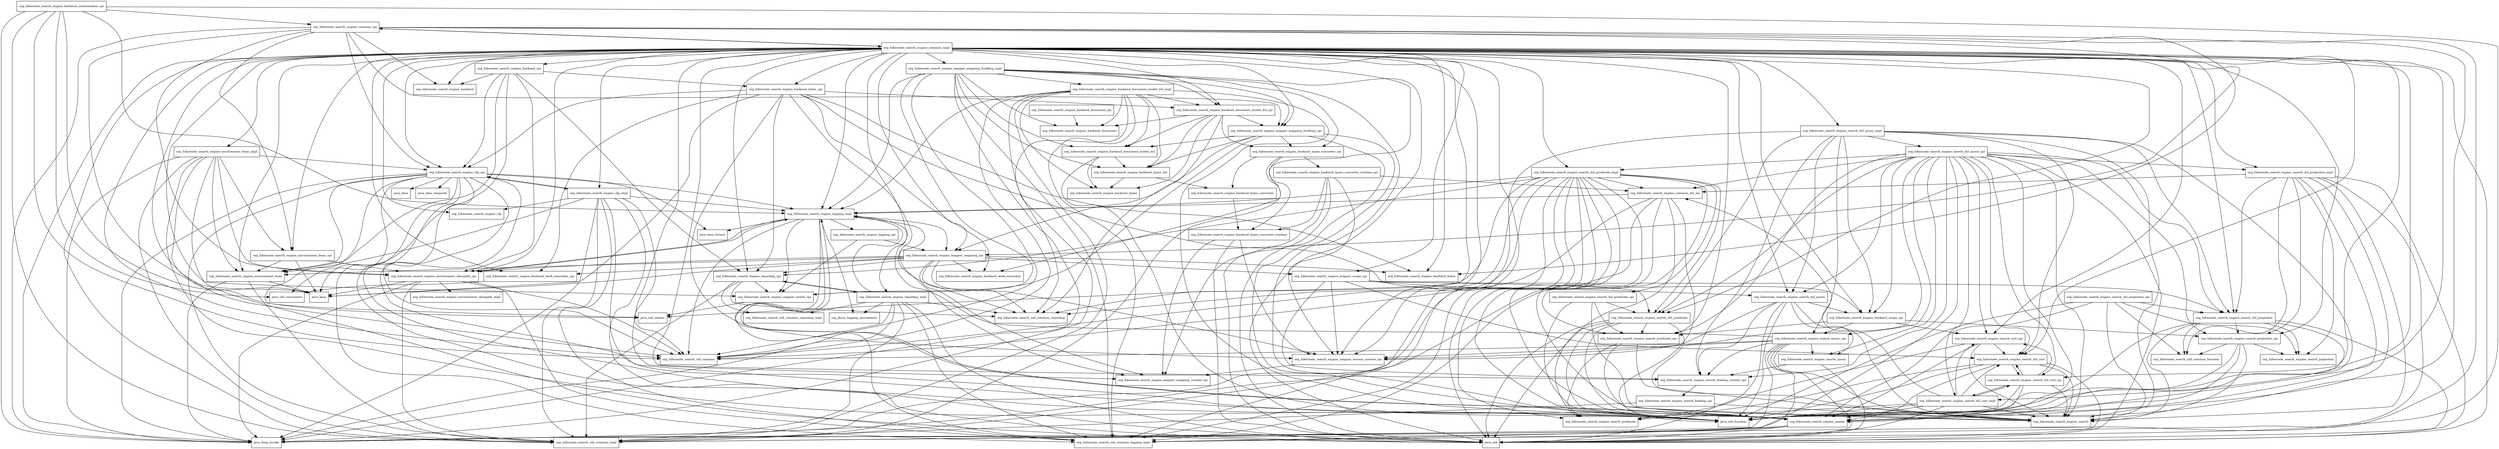 digraph hibernate_search_engine_6_0_0_Alpha8_package_dependencies {
  node [shape = box, fontsize=10.0];
  org_hibernate_search_engine_backend_document_model_dsl -> java_util_function;
  org_hibernate_search_engine_backend_document_model_dsl -> org_hibernate_search_engine_backend_types;
  org_hibernate_search_engine_backend_document_model_dsl -> org_hibernate_search_engine_backend_types_dsl;
  org_hibernate_search_engine_backend_document_model_dsl_impl -> java_lang_invoke;
  org_hibernate_search_engine_backend_document_model_dsl_impl -> java_util_function;
  org_hibernate_search_engine_backend_document_model_dsl_impl -> org_hibernate_search_engine_backend_document;
  org_hibernate_search_engine_backend_document_model_dsl_impl -> org_hibernate_search_engine_backend_document_model_dsl;
  org_hibernate_search_engine_backend_document_model_dsl_impl -> org_hibernate_search_engine_backend_document_model_dsl_spi;
  org_hibernate_search_engine_backend_document_model_dsl_impl -> org_hibernate_search_engine_backend_types;
  org_hibernate_search_engine_backend_document_model_dsl_impl -> org_hibernate_search_engine_backend_types_dsl;
  org_hibernate_search_engine_backend_document_model_dsl_impl -> org_hibernate_search_engine_logging_impl;
  org_hibernate_search_engine_backend_document_model_dsl_impl -> org_hibernate_search_util_common;
  org_hibernate_search_engine_backend_document_model_dsl_impl -> org_hibernate_search_util_common_impl;
  org_hibernate_search_engine_backend_document_model_dsl_impl -> org_hibernate_search_util_common_logging_impl;
  org_hibernate_search_engine_backend_document_model_dsl_impl -> org_hibernate_search_util_common_reporting;
  org_hibernate_search_engine_backend_document_model_dsl_spi -> org_hibernate_search_engine_backend_document;
  org_hibernate_search_engine_backend_document_model_dsl_spi -> org_hibernate_search_engine_backend_document_model_dsl;
  org_hibernate_search_engine_backend_document_model_dsl_spi -> org_hibernate_search_engine_backend_types;
  org_hibernate_search_engine_backend_document_model_dsl_spi -> org_hibernate_search_engine_backend_types_converter_spi;
  org_hibernate_search_engine_backend_document_model_dsl_spi -> org_hibernate_search_engine_backend_types_dsl;
  org_hibernate_search_engine_backend_document_model_dsl_spi -> org_hibernate_search_engine_mapper_mapping_building_spi;
  org_hibernate_search_engine_backend_document_model_dsl_spi -> org_hibernate_search_util_common_reporting;
  org_hibernate_search_engine_backend_document_spi -> org_hibernate_search_engine_backend_document;
  org_hibernate_search_engine_backend_index_spi -> java_lang;
  org_hibernate_search_engine_backend_index_spi -> org_hibernate_search_engine_backend_document_model_dsl_spi;
  org_hibernate_search_engine_backend_index_spi -> org_hibernate_search_engine_backend_index;
  org_hibernate_search_engine_backend_index_spi -> org_hibernate_search_engine_backend_scope_spi;
  org_hibernate_search_engine_backend_index_spi -> org_hibernate_search_engine_backend_work_execution;
  org_hibernate_search_engine_backend_index_spi -> org_hibernate_search_engine_backend_work_execution_spi;
  org_hibernate_search_engine_backend_index_spi -> org_hibernate_search_engine_cfg_spi;
  org_hibernate_search_engine_backend_index_spi -> org_hibernate_search_engine_mapper_mapping_context_spi;
  org_hibernate_search_engine_backend_index_spi -> org_hibernate_search_engine_mapper_session_context_spi;
  org_hibernate_search_engine_backend_index_spi -> org_hibernate_search_engine_reporting_spi;
  org_hibernate_search_engine_backend_orchestration_spi -> java_lang;
  org_hibernate_search_engine_backend_orchestration_spi -> java_lang_invoke;
  org_hibernate_search_engine_backend_orchestration_spi -> java_util_concurrent;
  org_hibernate_search_engine_backend_orchestration_spi -> org_hibernate_search_engine_common_spi;
  org_hibernate_search_engine_backend_orchestration_spi -> org_hibernate_search_engine_logging_impl;
  org_hibernate_search_engine_backend_orchestration_spi -> org_hibernate_search_util_common;
  org_hibernate_search_engine_backend_orchestration_spi -> org_hibernate_search_util_common_impl;
  org_hibernate_search_engine_backend_orchestration_spi -> org_hibernate_search_util_common_logging_impl;
  org_hibernate_search_engine_backend_scope_spi -> org_hibernate_search_engine_search_predicate_spi;
  org_hibernate_search_engine_backend_scope_spi -> org_hibernate_search_engine_search_projection_spi;
  org_hibernate_search_engine_backend_scope_spi -> org_hibernate_search_engine_search_query_spi;
  org_hibernate_search_engine_backend_scope_spi -> org_hibernate_search_engine_search_sort_spi;
  org_hibernate_search_engine_backend_spi -> java_lang;
  org_hibernate_search_engine_backend_spi -> org_hibernate_search_engine_backend;
  org_hibernate_search_engine_backend_spi -> org_hibernate_search_engine_backend_index_spi;
  org_hibernate_search_engine_backend_spi -> org_hibernate_search_engine_cfg_spi;
  org_hibernate_search_engine_backend_spi -> org_hibernate_search_engine_environment_bean;
  org_hibernate_search_engine_backend_spi -> org_hibernate_search_engine_environment_classpath_spi;
  org_hibernate_search_engine_backend_spi -> org_hibernate_search_engine_reporting_spi;
  org_hibernate_search_engine_backend_types_converter -> org_hibernate_search_engine_backend_types_converter_runtime;
  org_hibernate_search_engine_backend_types_converter_runtime -> java_util;
  org_hibernate_search_engine_backend_types_converter_runtime -> org_hibernate_search_engine_mapper_mapping_context_spi;
  org_hibernate_search_engine_backend_types_converter_runtime -> org_hibernate_search_engine_mapper_session_context_spi;
  org_hibernate_search_engine_backend_types_converter_runtime_spi -> java_util;
  org_hibernate_search_engine_backend_types_converter_runtime_spi -> org_hibernate_search_engine_backend_types_converter_runtime;
  org_hibernate_search_engine_backend_types_converter_runtime_spi -> org_hibernate_search_engine_common_dsl_spi;
  org_hibernate_search_engine_backend_types_converter_runtime_spi -> org_hibernate_search_engine_mapper_mapping_context_spi;
  org_hibernate_search_engine_backend_types_converter_runtime_spi -> org_hibernate_search_engine_mapper_session_context_spi;
  org_hibernate_search_engine_backend_types_converter_spi -> org_hibernate_search_engine_backend_types_converter;
  org_hibernate_search_engine_backend_types_converter_spi -> org_hibernate_search_engine_backend_types_converter_runtime;
  org_hibernate_search_engine_backend_types_converter_spi -> org_hibernate_search_engine_backend_types_converter_runtime_spi;
  org_hibernate_search_engine_backend_types_converter_spi -> org_hibernate_search_util_common_impl;
  org_hibernate_search_engine_backend_types_dsl -> org_hibernate_search_engine_backend_types;
  org_hibernate_search_engine_backend_types_dsl -> org_hibernate_search_engine_backend_types_converter;
  org_hibernate_search_engine_backend_work_execution_spi -> java_util_concurrent;
  org_hibernate_search_engine_cfg_impl -> java_lang_invoke;
  org_hibernate_search_engine_cfg_impl -> java_util;
  org_hibernate_search_engine_cfg_impl -> java_util_function;
  org_hibernate_search_engine_cfg_impl -> org_hibernate_search_engine_cfg;
  org_hibernate_search_engine_cfg_impl -> org_hibernate_search_engine_cfg_spi;
  org_hibernate_search_engine_cfg_impl -> org_hibernate_search_engine_environment_bean;
  org_hibernate_search_engine_cfg_impl -> org_hibernate_search_engine_logging_impl;
  org_hibernate_search_engine_cfg_impl -> org_hibernate_search_util_common;
  org_hibernate_search_engine_cfg_impl -> org_hibernate_search_util_common_impl;
  org_hibernate_search_engine_cfg_impl -> org_hibernate_search_util_common_logging_impl;
  org_hibernate_search_engine_cfg_spi -> java_lang_invoke;
  org_hibernate_search_engine_cfg_spi -> java_time;
  org_hibernate_search_engine_cfg_spi -> java_time_format;
  org_hibernate_search_engine_cfg_spi -> java_time_temporal;
  org_hibernate_search_engine_cfg_spi -> java_util;
  org_hibernate_search_engine_cfg_spi -> java_util_concurrent;
  org_hibernate_search_engine_cfg_spi -> java_util_function;
  org_hibernate_search_engine_cfg_spi -> java_util_stream;
  org_hibernate_search_engine_cfg_spi -> org_hibernate_search_engine_cfg_impl;
  org_hibernate_search_engine_cfg_spi -> org_hibernate_search_engine_environment_bean;
  org_hibernate_search_engine_cfg_spi -> org_hibernate_search_engine_logging_impl;
  org_hibernate_search_engine_cfg_spi -> org_hibernate_search_engine_spatial;
  org_hibernate_search_engine_cfg_spi -> org_hibernate_search_util_common;
  org_hibernate_search_engine_cfg_spi -> org_hibernate_search_util_common_impl;
  org_hibernate_search_engine_cfg_spi -> org_hibernate_search_util_common_logging_impl;
  org_hibernate_search_engine_common_dsl_spi -> java_lang_invoke;
  org_hibernate_search_engine_common_dsl_spi -> java_util;
  org_hibernate_search_engine_common_dsl_spi -> java_util_function;
  org_hibernate_search_engine_common_dsl_spi -> org_hibernate_search_engine_logging_impl;
  org_hibernate_search_engine_common_dsl_spi -> org_hibernate_search_util_common;
  org_hibernate_search_engine_common_dsl_spi -> org_hibernate_search_util_common_logging_impl;
  org_hibernate_search_engine_common_impl -> java_lang_invoke;
  org_hibernate_search_engine_common_impl -> java_util;
  org_hibernate_search_engine_common_impl -> java_util_function;
  org_hibernate_search_engine_common_impl -> java_util_stream;
  org_hibernate_search_engine_common_impl -> org_hibernate_search_engine_backend;
  org_hibernate_search_engine_common_impl -> org_hibernate_search_engine_backend_document_model_dsl_spi;
  org_hibernate_search_engine_common_impl -> org_hibernate_search_engine_backend_index;
  org_hibernate_search_engine_common_impl -> org_hibernate_search_engine_backend_index_spi;
  org_hibernate_search_engine_common_impl -> org_hibernate_search_engine_backend_scope_spi;
  org_hibernate_search_engine_common_impl -> org_hibernate_search_engine_backend_spi;
  org_hibernate_search_engine_common_impl -> org_hibernate_search_engine_backend_work_execution;
  org_hibernate_search_engine_common_impl -> org_hibernate_search_engine_backend_work_execution_spi;
  org_hibernate_search_engine_common_impl -> org_hibernate_search_engine_cfg;
  org_hibernate_search_engine_common_impl -> org_hibernate_search_engine_cfg_impl;
  org_hibernate_search_engine_common_impl -> org_hibernate_search_engine_cfg_spi;
  org_hibernate_search_engine_common_impl -> org_hibernate_search_engine_common_spi;
  org_hibernate_search_engine_common_impl -> org_hibernate_search_engine_environment_bean;
  org_hibernate_search_engine_common_impl -> org_hibernate_search_engine_environment_bean_impl;
  org_hibernate_search_engine_common_impl -> org_hibernate_search_engine_environment_bean_spi;
  org_hibernate_search_engine_common_impl -> org_hibernate_search_engine_environment_classpath_spi;
  org_hibernate_search_engine_common_impl -> org_hibernate_search_engine_logging_impl;
  org_hibernate_search_engine_common_impl -> org_hibernate_search_engine_mapper_mapping_building_impl;
  org_hibernate_search_engine_common_impl -> org_hibernate_search_engine_mapper_mapping_building_spi;
  org_hibernate_search_engine_common_impl -> org_hibernate_search_engine_mapper_mapping_context_spi;
  org_hibernate_search_engine_common_impl -> org_hibernate_search_engine_mapper_mapping_spi;
  org_hibernate_search_engine_common_impl -> org_hibernate_search_engine_mapper_model_spi;
  org_hibernate_search_engine_common_impl -> org_hibernate_search_engine_mapper_scope_spi;
  org_hibernate_search_engine_common_impl -> org_hibernate_search_engine_mapper_session_context_spi;
  org_hibernate_search_engine_common_impl -> org_hibernate_search_engine_reporting_impl;
  org_hibernate_search_engine_common_impl -> org_hibernate_search_engine_reporting_spi;
  org_hibernate_search_engine_common_impl -> org_hibernate_search_engine_search_dsl_predicate;
  org_hibernate_search_engine_common_impl -> org_hibernate_search_engine_search_dsl_predicate_impl;
  org_hibernate_search_engine_common_impl -> org_hibernate_search_engine_search_dsl_projection;
  org_hibernate_search_engine_common_impl -> org_hibernate_search_engine_search_dsl_projection_impl;
  org_hibernate_search_engine_common_impl -> org_hibernate_search_engine_search_dsl_query;
  org_hibernate_search_engine_common_impl -> org_hibernate_search_engine_search_dsl_query_impl;
  org_hibernate_search_engine_common_impl -> org_hibernate_search_engine_search_dsl_sort;
  org_hibernate_search_engine_common_impl -> org_hibernate_search_engine_search_dsl_sort_impl;
  org_hibernate_search_engine_common_impl -> org_hibernate_search_engine_search_dsl_sort_spi;
  org_hibernate_search_engine_common_impl -> org_hibernate_search_engine_search_loading_context_spi;
  org_hibernate_search_engine_common_impl -> org_hibernate_search_engine_search_predicate_spi;
  org_hibernate_search_engine_common_impl -> org_hibernate_search_engine_search_projection_spi;
  org_hibernate_search_engine_common_impl -> org_hibernate_search_engine_search_sort_spi;
  org_hibernate_search_engine_common_impl -> org_hibernate_search_util_common;
  org_hibernate_search_engine_common_impl -> org_hibernate_search_util_common_impl;
  org_hibernate_search_engine_common_impl -> org_hibernate_search_util_common_logging_impl;
  org_hibernate_search_engine_common_impl -> org_hibernate_search_util_common_reporting;
  org_hibernate_search_engine_common_spi -> java_lang;
  org_hibernate_search_engine_common_spi -> java_lang_invoke;
  org_hibernate_search_engine_common_spi -> java_util_function;
  org_hibernate_search_engine_common_spi -> org_hibernate_search_engine_backend;
  org_hibernate_search_engine_common_spi -> org_hibernate_search_engine_backend_index;
  org_hibernate_search_engine_common_spi -> org_hibernate_search_engine_cfg_spi;
  org_hibernate_search_engine_common_spi -> org_hibernate_search_engine_common_impl;
  org_hibernate_search_engine_common_spi -> org_hibernate_search_engine_environment_bean_spi;
  org_hibernate_search_engine_common_spi -> org_hibernate_search_engine_environment_classpath_spi;
  org_hibernate_search_engine_common_spi -> org_hibernate_search_engine_mapper_mapping_building_spi;
  org_hibernate_search_engine_common_spi -> org_hibernate_search_engine_mapper_mapping_spi;
  org_hibernate_search_engine_common_spi -> org_hibernate_search_util_common_logging_impl;
  org_hibernate_search_engine_environment_bean -> java_lang;
  org_hibernate_search_engine_environment_bean -> java_lang_invoke;
  org_hibernate_search_engine_environment_bean -> org_hibernate_search_util_common_impl;
  org_hibernate_search_engine_environment_bean_impl -> java_lang_invoke;
  org_hibernate_search_engine_environment_bean_impl -> java_util;
  org_hibernate_search_engine_environment_bean_impl -> java_util_function;
  org_hibernate_search_engine_environment_bean_impl -> org_hibernate_search_engine_cfg_spi;
  org_hibernate_search_engine_environment_bean_impl -> org_hibernate_search_engine_environment_bean;
  org_hibernate_search_engine_environment_bean_impl -> org_hibernate_search_engine_environment_bean_spi;
  org_hibernate_search_engine_environment_bean_impl -> org_hibernate_search_engine_environment_classpath_spi;
  org_hibernate_search_engine_environment_bean_impl -> org_hibernate_search_util_common;
  org_hibernate_search_engine_environment_bean_impl -> org_hibernate_search_util_common_impl;
  org_hibernate_search_engine_environment_bean_spi -> java_lang;
  org_hibernate_search_engine_environment_bean_spi -> org_hibernate_search_engine_environment_bean;
  org_hibernate_search_engine_environment_bean_spi -> org_hibernate_search_engine_environment_classpath_spi;
  org_hibernate_search_engine_environment_classpath_spi -> java_lang;
  org_hibernate_search_engine_environment_classpath_spi -> java_lang_invoke;
  org_hibernate_search_engine_environment_classpath_spi -> org_hibernate_search_engine_environment_classpath_impl;
  org_hibernate_search_engine_environment_classpath_spi -> org_hibernate_search_engine_logging_impl;
  org_hibernate_search_engine_environment_classpath_spi -> org_hibernate_search_util_common;
  org_hibernate_search_engine_environment_classpath_spi -> org_hibernate_search_util_common_impl;
  org_hibernate_search_engine_environment_classpath_spi -> org_hibernate_search_util_common_logging_impl;
  org_hibernate_search_engine_logging_impl -> java_time_format;
  org_hibernate_search_engine_logging_impl -> org_hibernate_search_engine_environment_classpath_spi;
  org_hibernate_search_engine_logging_impl -> org_hibernate_search_engine_logging_spi;
  org_hibernate_search_engine_logging_impl -> org_hibernate_search_engine_mapper_mapping_spi;
  org_hibernate_search_engine_logging_impl -> org_hibernate_search_engine_mapper_model_spi;
  org_hibernate_search_engine_logging_impl -> org_hibernate_search_engine_spatial;
  org_hibernate_search_engine_logging_impl -> org_hibernate_search_util_common;
  org_hibernate_search_engine_logging_impl -> org_hibernate_search_util_common_logging_impl;
  org_hibernate_search_engine_logging_impl -> org_hibernate_search_util_common_reporting;
  org_hibernate_search_engine_logging_impl -> org_jboss_logging_annotations;
  org_hibernate_search_engine_logging_spi -> org_hibernate_search_engine_mapper_mapping_spi;
  org_hibernate_search_engine_logging_spi -> org_hibernate_search_engine_mapper_model_spi;
  org_hibernate_search_engine_mapper_mapping_building_impl -> java_lang_invoke;
  org_hibernate_search_engine_mapper_mapping_building_impl -> java_util;
  org_hibernate_search_engine_mapper_mapping_building_impl -> java_util_function;
  org_hibernate_search_engine_mapper_mapping_building_impl -> org_hibernate_search_engine_backend_document;
  org_hibernate_search_engine_mapper_mapping_building_impl -> org_hibernate_search_engine_backend_document_model_dsl;
  org_hibernate_search_engine_mapper_mapping_building_impl -> org_hibernate_search_engine_backend_document_model_dsl_impl;
  org_hibernate_search_engine_mapper_mapping_building_impl -> org_hibernate_search_engine_backend_document_model_dsl_spi;
  org_hibernate_search_engine_mapper_mapping_building_impl -> org_hibernate_search_engine_backend_types_converter_spi;
  org_hibernate_search_engine_mapper_mapping_building_impl -> org_hibernate_search_engine_backend_types_dsl;
  org_hibernate_search_engine_mapper_mapping_building_impl -> org_hibernate_search_engine_logging_impl;
  org_hibernate_search_engine_mapper_mapping_building_impl -> org_hibernate_search_engine_mapper_mapping_building_spi;
  org_hibernate_search_engine_mapper_mapping_building_impl -> org_hibernate_search_engine_mapper_model_spi;
  org_hibernate_search_engine_mapper_mapping_building_impl -> org_hibernate_search_util_common;
  org_hibernate_search_engine_mapper_mapping_building_impl -> org_hibernate_search_util_common_logging_impl;
  org_hibernate_search_engine_mapper_mapping_building_spi -> java_util;
  org_hibernate_search_engine_mapper_mapping_building_spi -> java_util_function;
  org_hibernate_search_engine_mapper_mapping_building_spi -> org_hibernate_search_engine_backend_document_model_dsl;
  org_hibernate_search_engine_mapper_mapping_building_spi -> org_hibernate_search_engine_backend_types_converter_spi;
  org_hibernate_search_engine_mapper_mapping_building_spi -> org_hibernate_search_engine_backend_types_dsl;
  org_hibernate_search_engine_mapper_mapping_building_spi -> org_hibernate_search_engine_mapper_mapping_spi;
  org_hibernate_search_engine_mapper_mapping_building_spi -> org_hibernate_search_engine_mapper_model_spi;
  org_hibernate_search_engine_mapper_mapping_spi -> java_lang;
  org_hibernate_search_engine_mapper_mapping_spi -> org_hibernate_search_engine_backend_index;
  org_hibernate_search_engine_mapper_mapping_spi -> org_hibernate_search_engine_backend_work_execution;
  org_hibernate_search_engine_mapper_mapping_spi -> org_hibernate_search_engine_backend_work_execution_spi;
  org_hibernate_search_engine_mapper_mapping_spi -> org_hibernate_search_engine_environment_bean;
  org_hibernate_search_engine_mapper_mapping_spi -> org_hibernate_search_engine_environment_classpath_spi;
  org_hibernate_search_engine_mapper_mapping_spi -> org_hibernate_search_engine_mapper_mapping_context_spi;
  org_hibernate_search_engine_mapper_mapping_spi -> org_hibernate_search_engine_mapper_scope_spi;
  org_hibernate_search_engine_mapper_mapping_spi -> org_hibernate_search_engine_mapper_session_context_spi;
  org_hibernate_search_engine_mapper_mapping_spi -> org_hibernate_search_engine_reporting_spi;
  org_hibernate_search_engine_mapper_mapping_spi -> org_hibernate_search_util_common_reporting;
  org_hibernate_search_engine_mapper_model_spi -> java_util_stream;
  org_hibernate_search_engine_mapper_scope_spi -> org_hibernate_search_engine_mapper_session_context_spi;
  org_hibernate_search_engine_mapper_scope_spi -> org_hibernate_search_engine_search_dsl_predicate;
  org_hibernate_search_engine_mapper_scope_spi -> org_hibernate_search_engine_search_dsl_projection;
  org_hibernate_search_engine_mapper_scope_spi -> org_hibernate_search_engine_search_dsl_query;
  org_hibernate_search_engine_mapper_scope_spi -> org_hibernate_search_engine_search_dsl_sort;
  org_hibernate_search_engine_mapper_scope_spi -> org_hibernate_search_engine_search_loading_context_spi;
  org_hibernate_search_engine_mapper_session_context_spi -> org_hibernate_search_engine_mapper_mapping_context_spi;
  org_hibernate_search_engine_reporting_impl -> java_lang_invoke;
  org_hibernate_search_engine_reporting_impl -> java_util;
  org_hibernate_search_engine_reporting_impl -> org_hibernate_search_engine_logging_impl;
  org_hibernate_search_engine_reporting_impl -> org_hibernate_search_engine_reporting_spi;
  org_hibernate_search_engine_reporting_impl -> org_hibernate_search_util_common;
  org_hibernate_search_engine_reporting_impl -> org_hibernate_search_util_common_impl;
  org_hibernate_search_engine_reporting_impl -> org_hibernate_search_util_common_logging_impl;
  org_hibernate_search_engine_reporting_impl -> org_hibernate_search_util_common_reporting;
  org_hibernate_search_engine_reporting_impl -> org_hibernate_search_util_common_reporting_impl;
  org_hibernate_search_engine_reporting_impl -> org_jboss_logging_annotations;
  org_hibernate_search_engine_reporting_spi -> org_hibernate_search_engine_mapper_model_spi;
  org_hibernate_search_engine_reporting_spi -> org_hibernate_search_engine_reporting_impl;
  org_hibernate_search_engine_reporting_spi -> org_hibernate_search_util_common_impl;
  org_hibernate_search_engine_reporting_spi -> org_hibernate_search_util_common_reporting;
  org_hibernate_search_engine_reporting_spi -> org_hibernate_search_util_common_reporting_impl;
  org_hibernate_search_engine_search_dsl_predicate -> java_util;
  org_hibernate_search_engine_search_dsl_predicate -> java_util_function;
  org_hibernate_search_engine_search_dsl_predicate -> org_hibernate_search_engine_search;
  org_hibernate_search_engine_search_dsl_predicate -> org_hibernate_search_engine_search_predicate;
  org_hibernate_search_engine_search_dsl_predicate -> org_hibernate_search_engine_search_predicate_spi;
  org_hibernate_search_engine_search_dsl_predicate -> org_hibernate_search_engine_spatial;
  org_hibernate_search_engine_search_dsl_predicate_impl -> java_lang_invoke;
  org_hibernate_search_engine_search_dsl_predicate_impl -> java_util;
  org_hibernate_search_engine_search_dsl_predicate_impl -> java_util_function;
  org_hibernate_search_engine_search_dsl_predicate_impl -> java_util_stream;
  org_hibernate_search_engine_search_dsl_predicate_impl -> org_hibernate_search_engine_common_dsl_spi;
  org_hibernate_search_engine_search_dsl_predicate_impl -> org_hibernate_search_engine_logging_impl;
  org_hibernate_search_engine_search_dsl_predicate_impl -> org_hibernate_search_engine_reporting_spi;
  org_hibernate_search_engine_search_dsl_predicate_impl -> org_hibernate_search_engine_search;
  org_hibernate_search_engine_search_dsl_predicate_impl -> org_hibernate_search_engine_search_dsl_predicate;
  org_hibernate_search_engine_search_dsl_predicate_impl -> org_hibernate_search_engine_search_dsl_predicate_spi;
  org_hibernate_search_engine_search_dsl_predicate_impl -> org_hibernate_search_engine_search_predicate;
  org_hibernate_search_engine_search_dsl_predicate_impl -> org_hibernate_search_engine_search_predicate_spi;
  org_hibernate_search_engine_search_dsl_predicate_impl -> org_hibernate_search_engine_spatial;
  org_hibernate_search_engine_search_dsl_predicate_impl -> org_hibernate_search_util_common;
  org_hibernate_search_engine_search_dsl_predicate_impl -> org_hibernate_search_util_common_impl;
  org_hibernate_search_engine_search_dsl_predicate_impl -> org_hibernate_search_util_common_logging_impl;
  org_hibernate_search_engine_search_dsl_predicate_impl -> org_hibernate_search_util_common_reporting;
  org_hibernate_search_engine_search_dsl_predicate_spi -> java_util_function;
  org_hibernate_search_engine_search_dsl_predicate_spi -> org_hibernate_search_engine_search;
  org_hibernate_search_engine_search_dsl_predicate_spi -> org_hibernate_search_engine_search_dsl_predicate;
  org_hibernate_search_engine_search_dsl_predicate_spi -> org_hibernate_search_engine_search_predicate_spi;
  org_hibernate_search_engine_search_dsl_projection -> java_util;
  org_hibernate_search_engine_search_dsl_projection -> java_util_function;
  org_hibernate_search_engine_search_dsl_projection -> org_hibernate_search_engine_search;
  org_hibernate_search_engine_search_dsl_projection -> org_hibernate_search_engine_search_projection;
  org_hibernate_search_engine_search_dsl_projection -> org_hibernate_search_engine_search_projection_spi;
  org_hibernate_search_engine_search_dsl_projection -> org_hibernate_search_engine_spatial;
  org_hibernate_search_engine_search_dsl_projection -> org_hibernate_search_util_common_function;
  org_hibernate_search_engine_search_dsl_projection_impl -> java_util;
  org_hibernate_search_engine_search_dsl_projection_impl -> java_util_function;
  org_hibernate_search_engine_search_dsl_projection_impl -> org_hibernate_search_engine_common_dsl_spi;
  org_hibernate_search_engine_search_dsl_projection_impl -> org_hibernate_search_engine_search;
  org_hibernate_search_engine_search_dsl_projection_impl -> org_hibernate_search_engine_search_dsl_projection;
  org_hibernate_search_engine_search_dsl_projection_impl -> org_hibernate_search_engine_search_projection;
  org_hibernate_search_engine_search_dsl_projection_impl -> org_hibernate_search_engine_search_projection_spi;
  org_hibernate_search_engine_search_dsl_projection_impl -> org_hibernate_search_engine_spatial;
  org_hibernate_search_engine_search_dsl_projection_impl -> org_hibernate_search_util_common_function;
  org_hibernate_search_engine_search_dsl_projection_impl -> org_hibernate_search_util_common_impl;
  org_hibernate_search_engine_search_dsl_projection_spi -> java_util_function;
  org_hibernate_search_engine_search_dsl_projection_spi -> org_hibernate_search_engine_search;
  org_hibernate_search_engine_search_dsl_projection_spi -> org_hibernate_search_engine_search_dsl_projection;
  org_hibernate_search_engine_search_dsl_projection_spi -> org_hibernate_search_engine_search_projection;
  org_hibernate_search_engine_search_dsl_projection_spi -> org_hibernate_search_engine_spatial;
  org_hibernate_search_engine_search_dsl_projection_spi -> org_hibernate_search_util_common_function;
  org_hibernate_search_engine_search_dsl_query -> java_util;
  org_hibernate_search_engine_search_dsl_query -> java_util_function;
  org_hibernate_search_engine_search_dsl_query -> org_hibernate_search_engine_backend_scope_spi;
  org_hibernate_search_engine_search_dsl_query -> org_hibernate_search_engine_mapper_session_context_spi;
  org_hibernate_search_engine_search_dsl_query -> org_hibernate_search_engine_search;
  org_hibernate_search_engine_search_dsl_query -> org_hibernate_search_engine_search_loading_context_spi;
  org_hibernate_search_engine_search_dsl_query -> org_hibernate_search_engine_search_query;
  org_hibernate_search_engine_search_dsl_query_impl -> java_util_function;
  org_hibernate_search_engine_search_dsl_query_impl -> org_hibernate_search_engine_backend_scope_spi;
  org_hibernate_search_engine_search_dsl_query_impl -> org_hibernate_search_engine_mapper_session_context_spi;
  org_hibernate_search_engine_search_dsl_query_impl -> org_hibernate_search_engine_search;
  org_hibernate_search_engine_search_dsl_query_impl -> org_hibernate_search_engine_search_dsl_predicate;
  org_hibernate_search_engine_search_dsl_query_impl -> org_hibernate_search_engine_search_dsl_projection;
  org_hibernate_search_engine_search_dsl_query_impl -> org_hibernate_search_engine_search_dsl_query;
  org_hibernate_search_engine_search_dsl_query_impl -> org_hibernate_search_engine_search_dsl_query_spi;
  org_hibernate_search_engine_search_dsl_query_impl -> org_hibernate_search_engine_search_dsl_sort;
  org_hibernate_search_engine_search_dsl_query_impl -> org_hibernate_search_engine_search_loading_context_spi;
  org_hibernate_search_engine_search_dsl_query_impl -> org_hibernate_search_engine_search_query_spi;
  org_hibernate_search_engine_search_dsl_query_spi -> java_lang_invoke;
  org_hibernate_search_engine_search_dsl_query_spi -> java_util;
  org_hibernate_search_engine_search_dsl_query_spi -> java_util_function;
  org_hibernate_search_engine_search_dsl_query_spi -> org_hibernate_search_engine_backend_scope_spi;
  org_hibernate_search_engine_search_dsl_query_spi -> org_hibernate_search_engine_common_dsl_spi;
  org_hibernate_search_engine_search_dsl_query_spi -> org_hibernate_search_engine_mapper_session_context_spi;
  org_hibernate_search_engine_search_dsl_query_spi -> org_hibernate_search_engine_search;
  org_hibernate_search_engine_search_dsl_query_spi -> org_hibernate_search_engine_search_dsl_predicate;
  org_hibernate_search_engine_search_dsl_query_spi -> org_hibernate_search_engine_search_dsl_predicate_impl;
  org_hibernate_search_engine_search_dsl_query_spi -> org_hibernate_search_engine_search_dsl_projection;
  org_hibernate_search_engine_search_dsl_query_spi -> org_hibernate_search_engine_search_dsl_projection_impl;
  org_hibernate_search_engine_search_dsl_query_spi -> org_hibernate_search_engine_search_dsl_query;
  org_hibernate_search_engine_search_dsl_query_spi -> org_hibernate_search_engine_search_dsl_sort;
  org_hibernate_search_engine_search_dsl_query_spi -> org_hibernate_search_engine_search_dsl_sort_impl;
  org_hibernate_search_engine_search_dsl_query_spi -> org_hibernate_search_engine_search_dsl_sort_spi;
  org_hibernate_search_engine_search_dsl_query_spi -> org_hibernate_search_engine_search_loading_context_spi;
  org_hibernate_search_engine_search_dsl_query_spi -> org_hibernate_search_engine_search_predicate_spi;
  org_hibernate_search_engine_search_dsl_query_spi -> org_hibernate_search_engine_search_projection_spi;
  org_hibernate_search_engine_search_dsl_query_spi -> org_hibernate_search_engine_search_query;
  org_hibernate_search_engine_search_dsl_query_spi -> org_hibernate_search_engine_search_query_spi;
  org_hibernate_search_engine_search_dsl_query_spi -> org_hibernate_search_engine_search_sort_spi;
  org_hibernate_search_engine_search_dsl_sort -> java_util;
  org_hibernate_search_engine_search_dsl_sort -> java_util_function;
  org_hibernate_search_engine_search_dsl_sort -> org_hibernate_search_engine_search;
  org_hibernate_search_engine_search_dsl_sort -> org_hibernate_search_engine_search_dsl_sort_spi;
  org_hibernate_search_engine_search_dsl_sort -> org_hibernate_search_engine_search_predicate;
  org_hibernate_search_engine_search_dsl_sort -> org_hibernate_search_engine_spatial;
  org_hibernate_search_engine_search_dsl_sort_impl -> java_util;
  org_hibernate_search_engine_search_dsl_sort_impl -> java_util_function;
  org_hibernate_search_engine_search_dsl_sort_impl -> org_hibernate_search_engine_common_dsl_spi;
  org_hibernate_search_engine_search_dsl_sort_impl -> org_hibernate_search_engine_search;
  org_hibernate_search_engine_search_dsl_sort_impl -> org_hibernate_search_engine_search_dsl_sort;
  org_hibernate_search_engine_search_dsl_sort_impl -> org_hibernate_search_engine_search_dsl_sort_spi;
  org_hibernate_search_engine_search_dsl_sort_impl -> org_hibernate_search_engine_search_predicate;
  org_hibernate_search_engine_search_dsl_sort_impl -> org_hibernate_search_engine_search_sort_spi;
  org_hibernate_search_engine_search_dsl_sort_impl -> org_hibernate_search_engine_spatial;
  org_hibernate_search_engine_search_dsl_sort_spi -> java_util_function;
  org_hibernate_search_engine_search_dsl_sort_spi -> org_hibernate_search_engine_search;
  org_hibernate_search_engine_search_dsl_sort_spi -> org_hibernate_search_engine_search_dsl_sort;
  org_hibernate_search_engine_search_dsl_sort_spi -> org_hibernate_search_engine_search_dsl_sort_impl;
  org_hibernate_search_engine_search_dsl_sort_spi -> org_hibernate_search_engine_search_sort_spi;
  org_hibernate_search_engine_search_dsl_sort_spi -> org_hibernate_search_engine_spatial;
  org_hibernate_search_engine_search_loading_context_spi -> org_hibernate_search_engine_search_loading_spi;
  org_hibernate_search_engine_search_loading_spi -> org_hibernate_search_engine_search;
  org_hibernate_search_engine_search_loading_spi -> org_hibernate_search_util_common_impl;
  org_hibernate_search_engine_search_predicate_spi -> org_hibernate_search_engine_search;
  org_hibernate_search_engine_search_predicate_spi -> org_hibernate_search_engine_search_predicate;
  org_hibernate_search_engine_search_predicate_spi -> org_hibernate_search_engine_spatial;
  org_hibernate_search_engine_search_projection_spi -> java_util_function;
  org_hibernate_search_engine_search_projection_spi -> org_hibernate_search_engine_search;
  org_hibernate_search_engine_search_projection_spi -> org_hibernate_search_engine_search_projection;
  org_hibernate_search_engine_search_projection_spi -> org_hibernate_search_engine_spatial;
  org_hibernate_search_engine_search_projection_spi -> org_hibernate_search_util_common_function;
  org_hibernate_search_engine_search_query -> java_util;
  org_hibernate_search_engine_search_query -> org_hibernate_search_engine_search_loading_context_spi;
  org_hibernate_search_engine_search_query_spi -> java_lang_invoke;
  org_hibernate_search_engine_search_query_spi -> java_util;
  org_hibernate_search_engine_search_query_spi -> org_hibernate_search_engine_logging_impl;
  org_hibernate_search_engine_search_query_spi -> org_hibernate_search_engine_mapper_session_context_spi;
  org_hibernate_search_engine_search_query_spi -> org_hibernate_search_engine_search;
  org_hibernate_search_engine_search_query_spi -> org_hibernate_search_engine_search_loading_context_spi;
  org_hibernate_search_engine_search_query_spi -> org_hibernate_search_engine_search_query;
  org_hibernate_search_engine_search_query_spi -> org_hibernate_search_util_common;
  org_hibernate_search_engine_search_query_spi -> org_hibernate_search_util_common_logging_impl;
  org_hibernate_search_engine_search_sort_spi -> org_hibernate_search_engine_search;
  org_hibernate_search_engine_search_sort_spi -> org_hibernate_search_engine_search_dsl_sort;
  org_hibernate_search_engine_search_sort_spi -> org_hibernate_search_engine_search_predicate;
  org_hibernate_search_engine_search_sort_spi -> org_hibernate_search_engine_spatial;
  org_hibernate_search_engine_spatial -> java_lang_invoke;
  org_hibernate_search_engine_spatial -> java_util;
  org_hibernate_search_engine_spatial -> org_hibernate_search_engine_logging_impl;
  org_hibernate_search_engine_spatial -> org_hibernate_search_util_common_impl;
  org_hibernate_search_engine_spatial -> org_hibernate_search_util_common_logging_impl;
}
